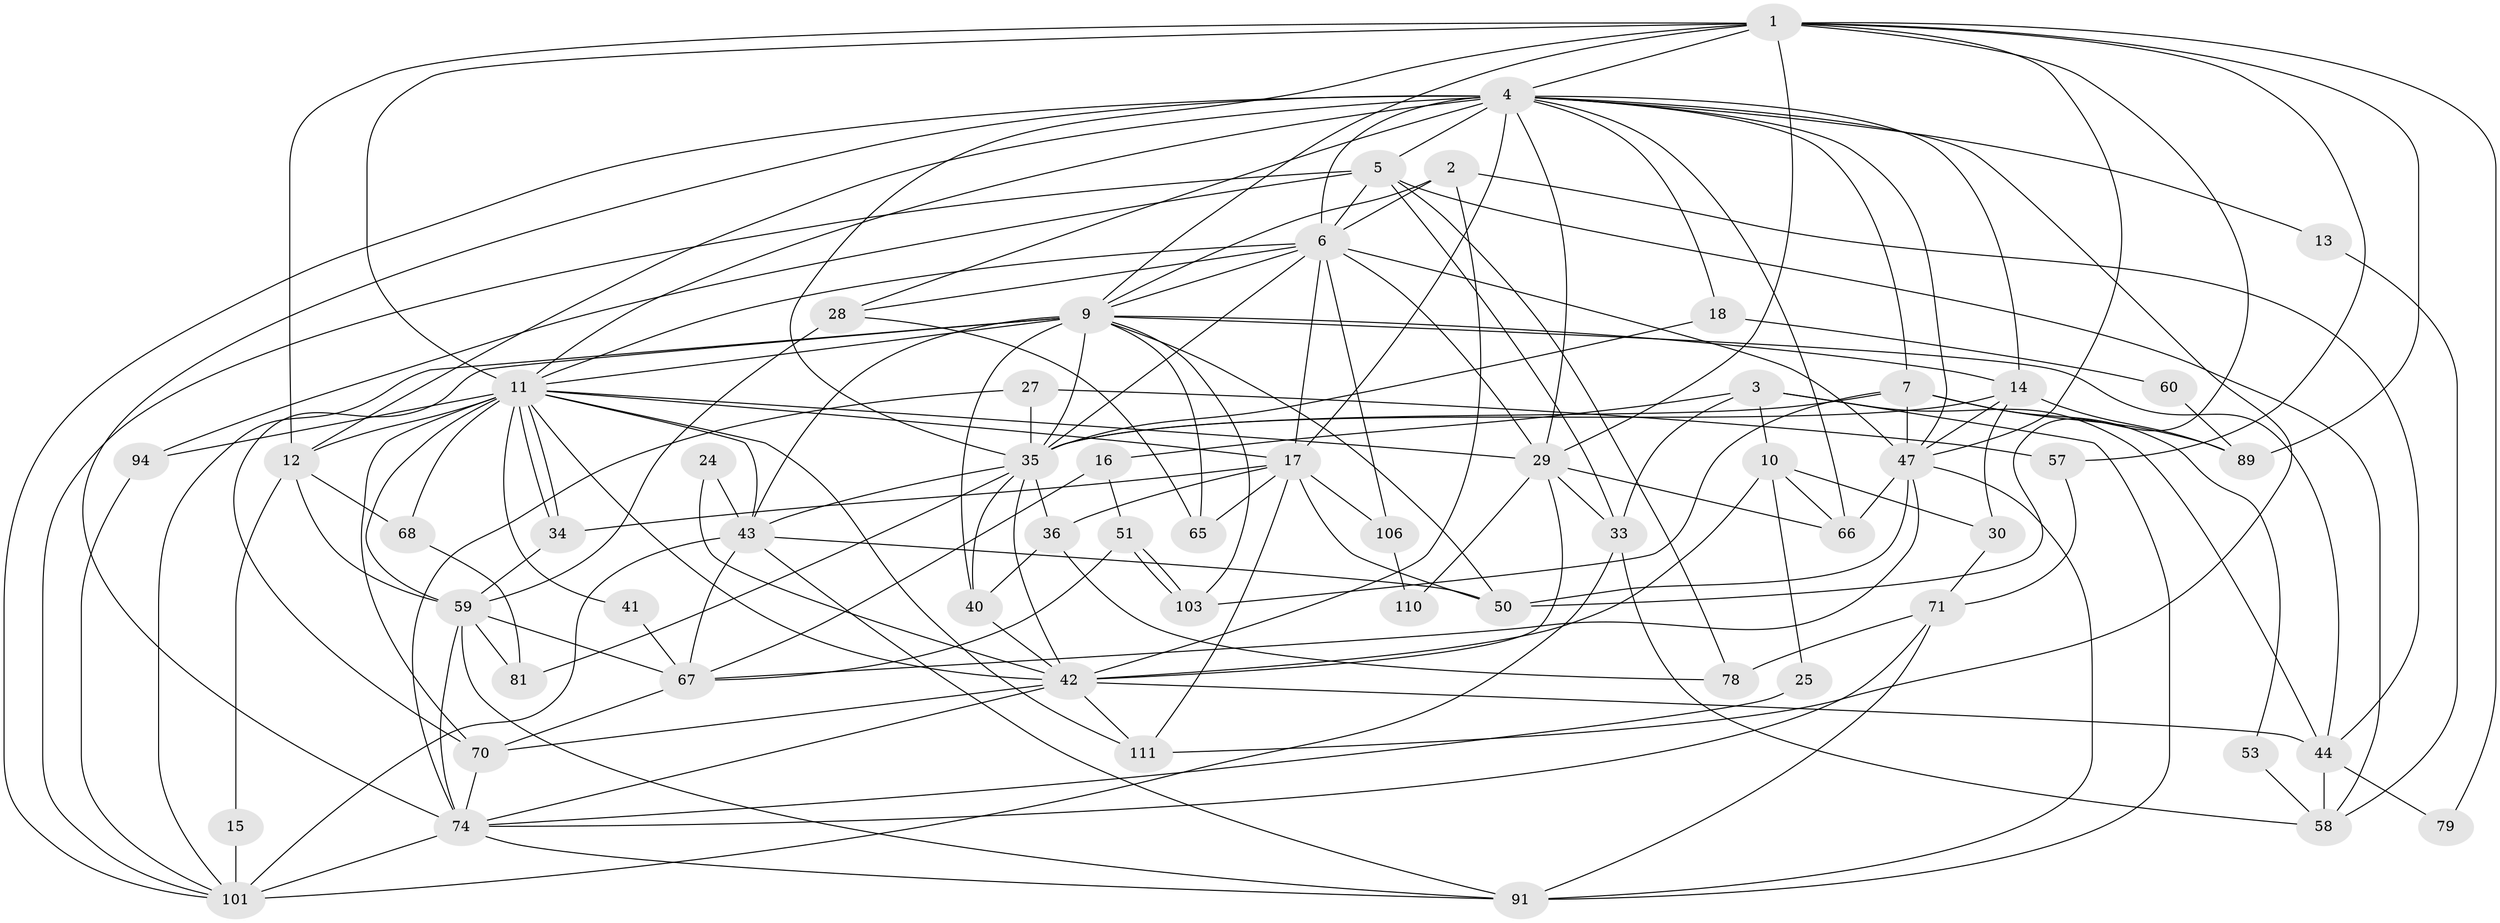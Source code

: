 // original degree distribution, {6: 0.1111111111111111, 5: 0.15384615384615385, 3: 0.29914529914529914, 4: 0.2222222222222222, 7: 0.05982905982905983, 2: 0.1452991452991453, 8: 0.008547008547008548}
// Generated by graph-tools (version 1.1) at 2025/15/03/09/25 04:15:01]
// undirected, 58 vertices, 161 edges
graph export_dot {
graph [start="1"]
  node [color=gray90,style=filled];
  1 [super="+20+55"];
  2 [super="+100"];
  3 [super="+107"];
  4 [super="+82+90+21+96"];
  5 [super="+38"];
  6 [super="+48+92+8"];
  7 [super="+19"];
  9 [super="+45+31"];
  10 [super="+72"];
  11 [super="+93+54+23"];
  12 [super="+63+26"];
  13;
  14;
  15;
  16;
  17 [super="+86+22"];
  18;
  24;
  25;
  27;
  28 [super="+75"];
  29 [super="+77+62+88"];
  30;
  33 [super="+37"];
  34;
  35 [super="+39"];
  36 [super="+46"];
  40;
  41;
  42 [super="+61+56+114"];
  43 [super="+49"];
  44;
  47 [super="+98+97"];
  50 [super="+69"];
  51;
  53;
  57;
  58;
  59 [super="+76"];
  60;
  65 [super="+85"];
  66;
  67 [super="+116"];
  68;
  70 [super="+73"];
  71;
  74 [super="+84"];
  78;
  79;
  81;
  89;
  91;
  94;
  101 [super="+105"];
  103;
  106;
  110;
  111;
  1 -- 12 [weight=2];
  1 -- 79;
  1 -- 89;
  1 -- 29;
  1 -- 11;
  1 -- 35;
  1 -- 47;
  1 -- 50;
  1 -- 4;
  1 -- 9;
  1 -- 57;
  2 -- 44;
  2 -- 9 [weight=2];
  2 -- 6;
  2 -- 42;
  3 -- 91;
  3 -- 33;
  3 -- 16;
  3 -- 44;
  3 -- 10;
  4 -- 13;
  4 -- 11;
  4 -- 17;
  4 -- 66;
  4 -- 18;
  4 -- 74;
  4 -- 101;
  4 -- 5 [weight=2];
  4 -- 6 [weight=2];
  4 -- 7;
  4 -- 12;
  4 -- 47;
  4 -- 111;
  4 -- 28;
  4 -- 14;
  4 -- 29;
  5 -- 101;
  5 -- 58;
  5 -- 33;
  5 -- 6;
  5 -- 78;
  5 -- 94;
  6 -- 106;
  6 -- 17;
  6 -- 28;
  6 -- 47;
  6 -- 9;
  6 -- 29;
  6 -- 35;
  6 -- 11;
  7 -- 53;
  7 -- 89;
  7 -- 103;
  7 -- 35 [weight=2];
  7 -- 47;
  9 -- 103;
  9 -- 65;
  9 -- 101;
  9 -- 40;
  9 -- 43;
  9 -- 44;
  9 -- 14;
  9 -- 70;
  9 -- 50;
  9 -- 35 [weight=3];
  9 -- 11;
  10 -- 66;
  10 -- 25;
  10 -- 42;
  10 -- 30;
  11 -- 34;
  11 -- 34;
  11 -- 43;
  11 -- 41;
  11 -- 12;
  11 -- 111;
  11 -- 17;
  11 -- 59;
  11 -- 70;
  11 -- 68;
  11 -- 42;
  11 -- 94;
  11 -- 29;
  12 -- 59;
  12 -- 68;
  12 -- 15;
  13 -- 58;
  14 -- 89;
  14 -- 30;
  14 -- 35;
  14 -- 47;
  15 -- 101;
  16 -- 51;
  16 -- 67;
  17 -- 50;
  17 -- 34;
  17 -- 106;
  17 -- 111;
  17 -- 65;
  17 -- 36;
  18 -- 60;
  18 -- 35;
  24 -- 43;
  24 -- 42;
  25 -- 74;
  27 -- 57;
  27 -- 35 [weight=2];
  27 -- 74;
  28 -- 59;
  28 -- 65;
  29 -- 66;
  29 -- 33;
  29 -- 110;
  29 -- 42;
  30 -- 71;
  33 -- 58;
  33 -- 101;
  34 -- 59;
  35 -- 43;
  35 -- 36;
  35 -- 40;
  35 -- 42;
  35 -- 81;
  36 -- 78;
  36 -- 40;
  40 -- 42;
  41 -- 67;
  42 -- 111;
  42 -- 70;
  42 -- 74;
  42 -- 44;
  43 -- 50;
  43 -- 67;
  43 -- 91;
  43 -- 101;
  44 -- 58;
  44 -- 79;
  47 -- 67;
  47 -- 66 [weight=2];
  47 -- 91;
  47 -- 50;
  51 -- 103;
  51 -- 103;
  51 -- 67;
  53 -- 58;
  57 -- 71;
  59 -- 91;
  59 -- 81;
  59 -- 67;
  59 -- 74;
  60 -- 89;
  67 -- 70;
  68 -- 81;
  70 -- 74;
  71 -- 91;
  71 -- 78;
  71 -- 74;
  74 -- 101 [weight=2];
  74 -- 91;
  94 -- 101;
  106 -- 110;
}
